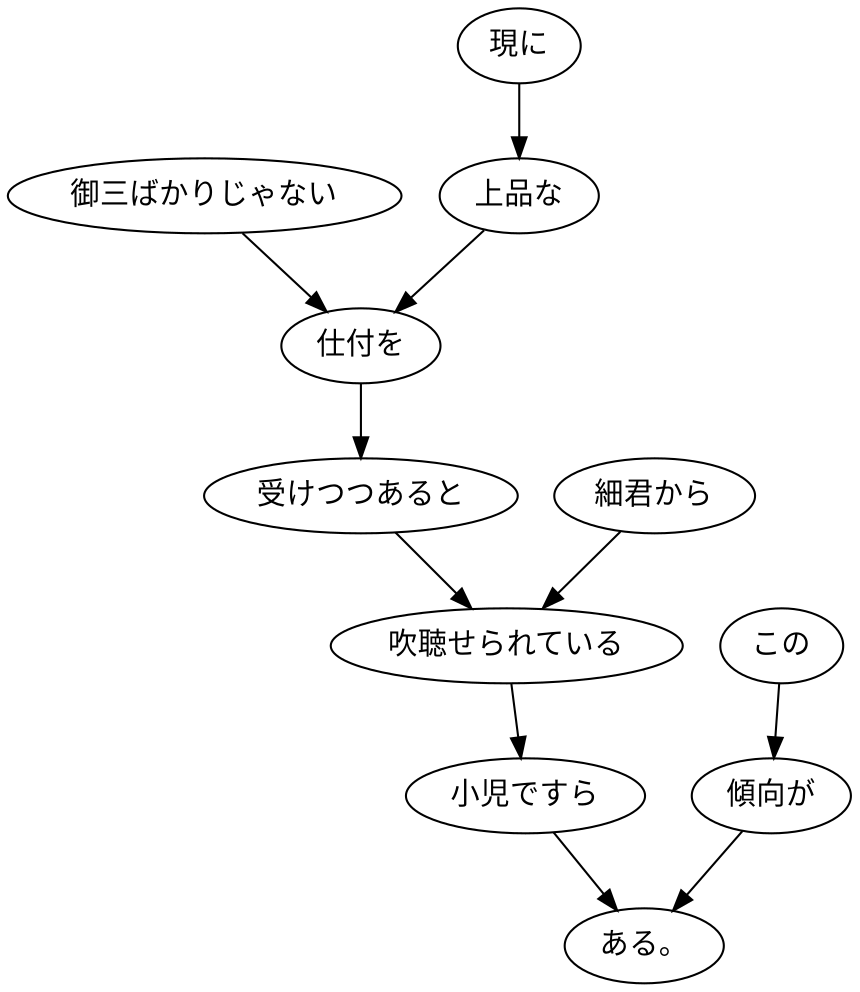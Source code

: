 digraph graph442 {
	node0 [label="御三ばかりじゃない"];
	node1 [label="現に"];
	node2 [label="上品な"];
	node3 [label="仕付を"];
	node4 [label="受けつつあると"];
	node5 [label="細君から"];
	node6 [label="吹聴せられている"];
	node7 [label="小児ですら"];
	node8 [label="この"];
	node9 [label="傾向が"];
	node10 [label="ある。"];
	node0 -> node3;
	node1 -> node2;
	node2 -> node3;
	node3 -> node4;
	node4 -> node6;
	node5 -> node6;
	node6 -> node7;
	node7 -> node10;
	node8 -> node9;
	node9 -> node10;
}
